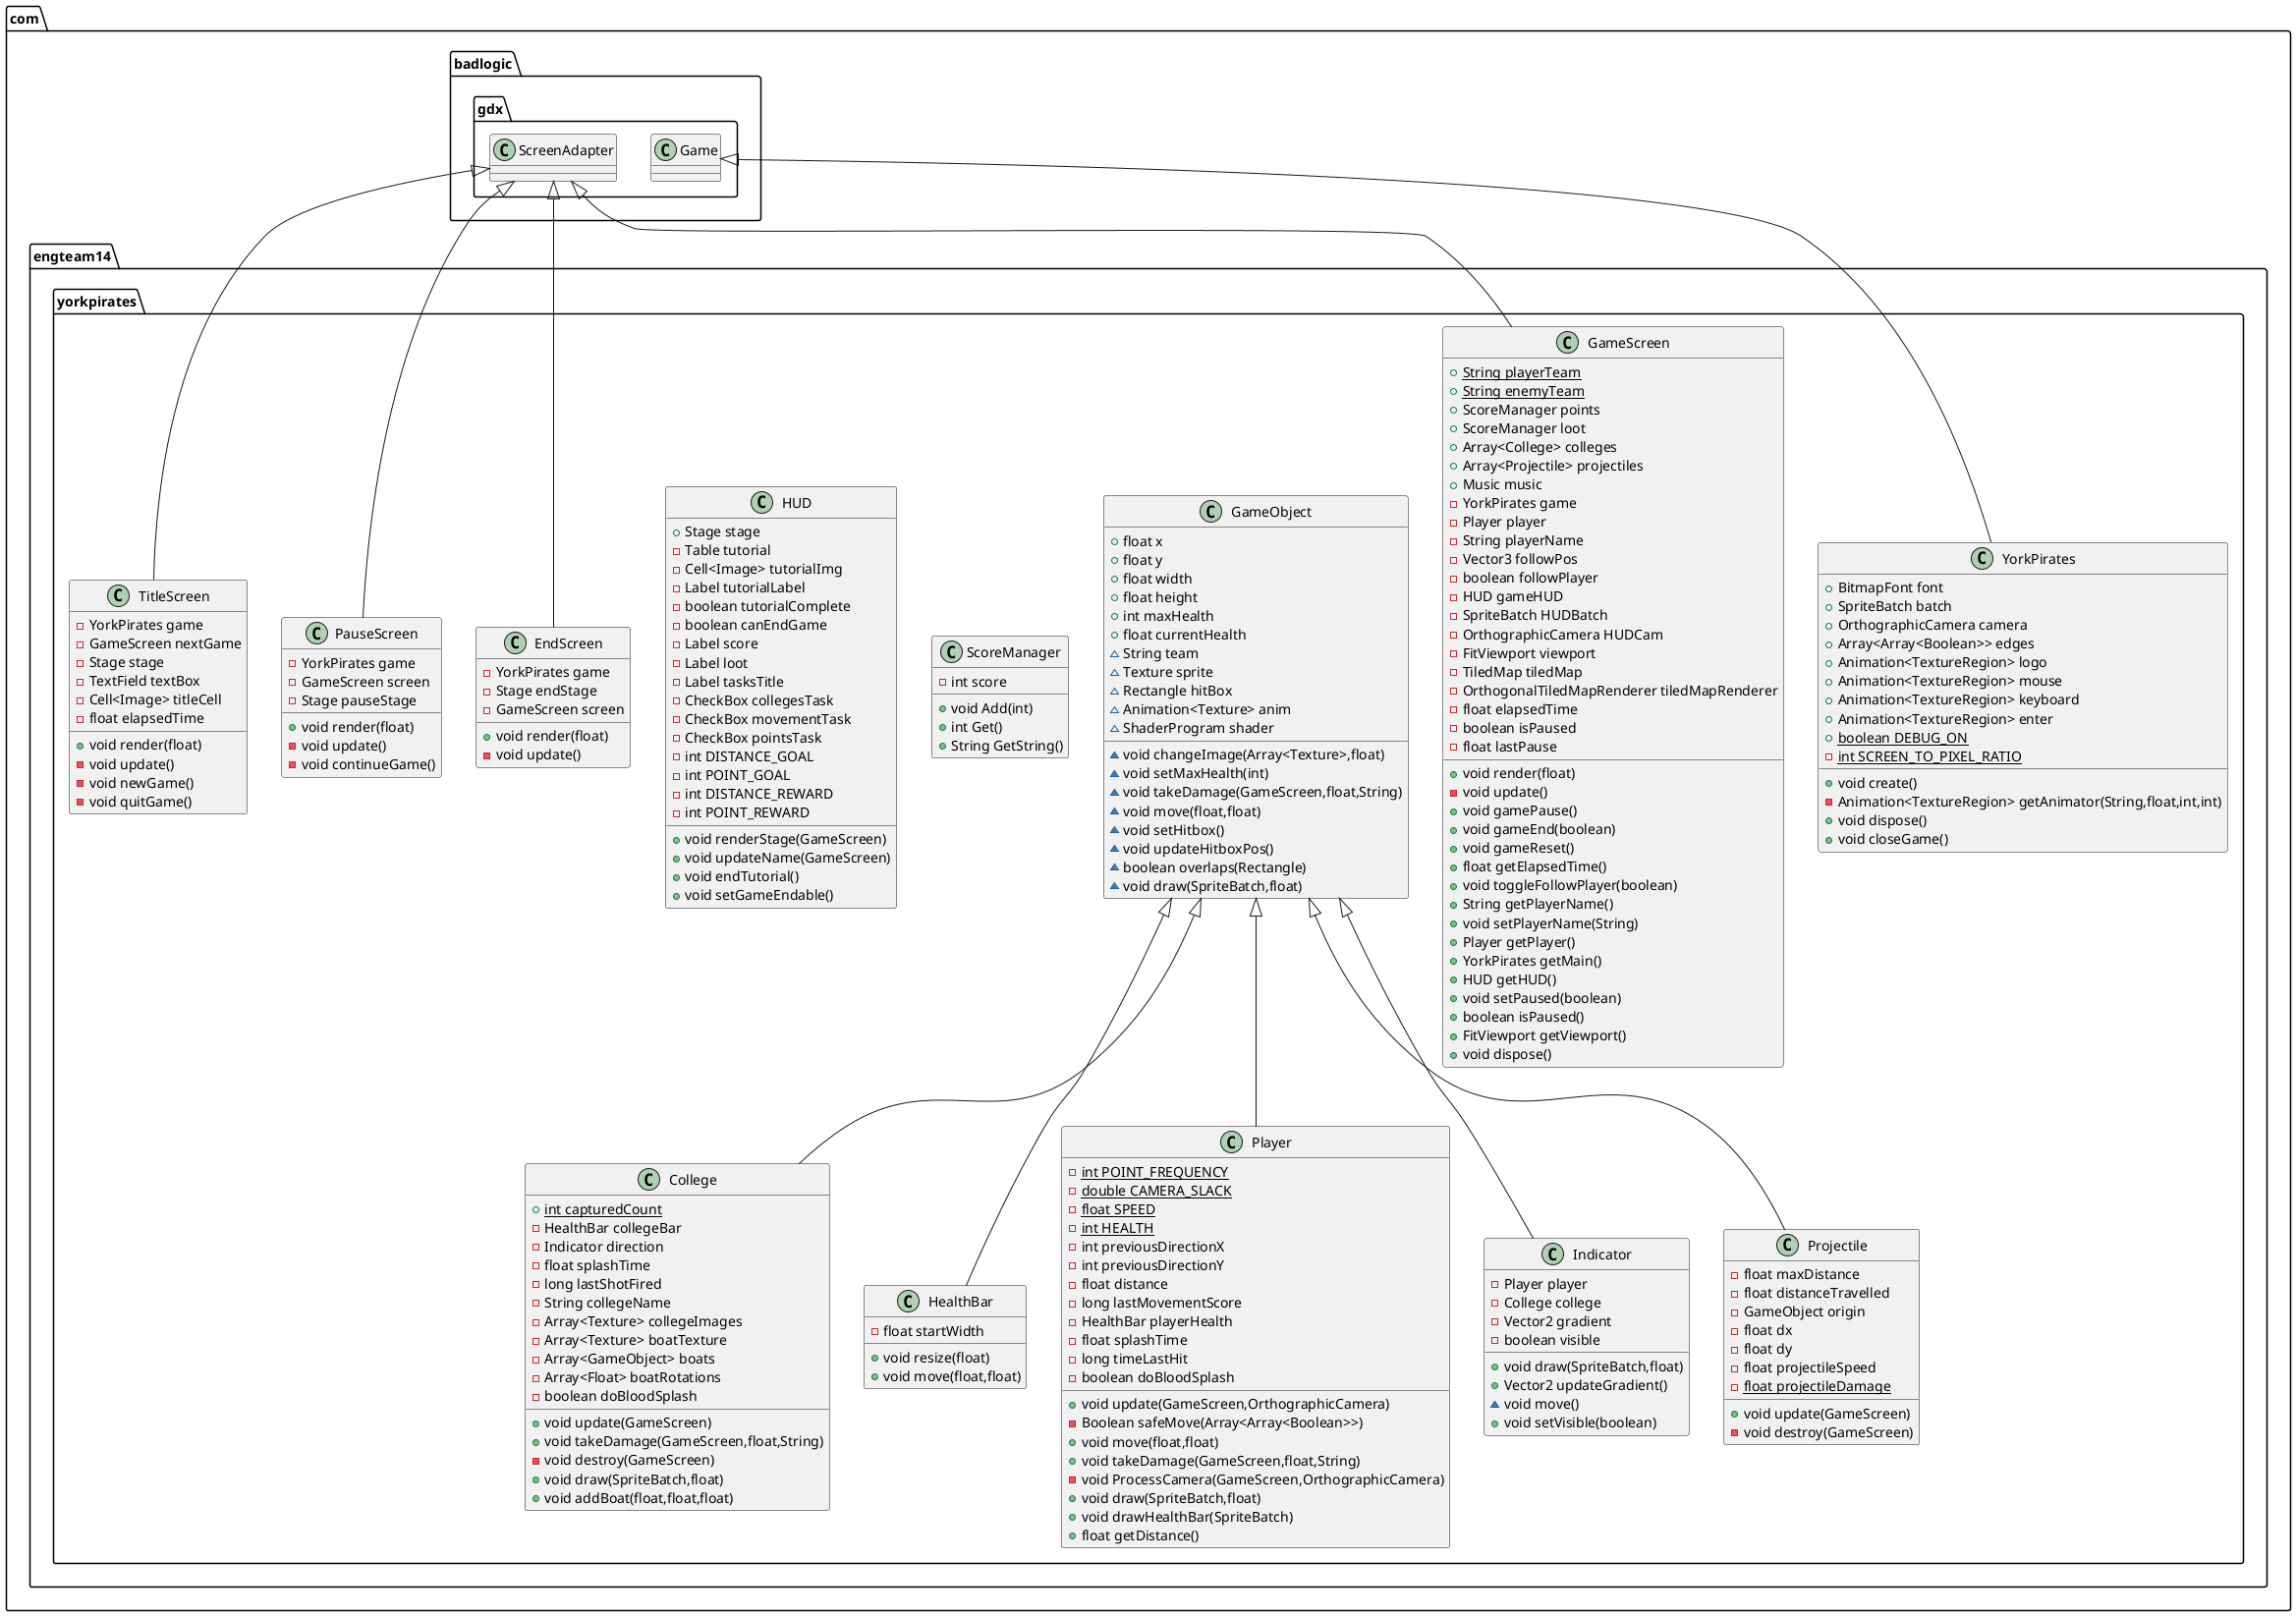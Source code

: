 @startuml
class com.engteam14.yorkpirates.GameScreen {
+ {static} String playerTeam
+ {static} String enemyTeam
+ ScoreManager points
+ ScoreManager loot
+ Array<College> colleges
+ Array<Projectile> projectiles
+ Music music
- YorkPirates game
- Player player
- String playerName
- Vector3 followPos
- boolean followPlayer
- HUD gameHUD
- SpriteBatch HUDBatch
- OrthographicCamera HUDCam
- FitViewport viewport
- TiledMap tiledMap
- OrthogonalTiledMapRenderer tiledMapRenderer
- float elapsedTime
- boolean isPaused
- float lastPause
+ void render(float)
- void update()
+ void gamePause()
+ void gameEnd(boolean)
+ void gameReset()
+ float getElapsedTime()
+ void toggleFollowPlayer(boolean)
+ String getPlayerName()
+ void setPlayerName(String)
+ Player getPlayer()
+ YorkPirates getMain()
+ HUD getHUD()
+ void setPaused(boolean)
+ boolean isPaused()
+ FitViewport getViewport()
+ void dispose()
}
class com.engteam14.yorkpirates.YorkPirates {
+ BitmapFont font
+ SpriteBatch batch
+ OrthographicCamera camera
+ Array<Array<Boolean>> edges
+ Animation<TextureRegion> logo
+ Animation<TextureRegion> mouse
+ Animation<TextureRegion> keyboard
+ Animation<TextureRegion> enter
+ {static} boolean DEBUG_ON
- {static} int SCREEN_TO_PIXEL_RATIO
+ void create()
- Animation<TextureRegion> getAnimator(String,float,int,int)
+ void dispose()
+ void closeGame()
}
class com.engteam14.yorkpirates.GameObject {
+ float x
+ float y
+ float width
+ float height
+ int maxHealth
+ float currentHealth
~ String team
~ Texture sprite
~ Rectangle hitBox
~ Animation<Texture> anim
~ ShaderProgram shader
~ void changeImage(Array<Texture>,float)
~ void setMaxHealth(int)
~ void takeDamage(GameScreen,float,String)
~ void move(float,float)
~ void setHitbox()
~ void updateHitboxPos()
~ boolean overlaps(Rectangle)
~ void draw(SpriteBatch,float)
}
class com.engteam14.yorkpirates.ScoreManager {
- int score
+ void Add(int)
+ int Get()
+ String GetString()
}
class com.engteam14.yorkpirates.HUD {
+ Stage stage
- Table tutorial
- Cell<Image> tutorialImg
- Label tutorialLabel
- boolean tutorialComplete
- boolean canEndGame
- Label score
- Label loot
- Label tasksTitle
- CheckBox collegesTask
- CheckBox movementTask
- CheckBox pointsTask
- int DISTANCE_GOAL
- int POINT_GOAL
- int DISTANCE_REWARD
- int POINT_REWARD
+ void renderStage(GameScreen)
+ void updateName(GameScreen)
+ void endTutorial()
+ void setGameEndable()
}
class com.engteam14.yorkpirates.College {
+ {static} int capturedCount
- HealthBar collegeBar
- Indicator direction
- float splashTime
- long lastShotFired
- String collegeName
- Array<Texture> collegeImages
- Array<Texture> boatTexture
- Array<GameObject> boats
- Array<Float> boatRotations
- boolean doBloodSplash
+ void update(GameScreen)
+ void takeDamage(GameScreen,float,String)
- void destroy(GameScreen)
+ void draw(SpriteBatch,float)
+ void addBoat(float,float,float)
}
class com.engteam14.yorkpirates.TitleScreen {
- YorkPirates game
- GameScreen nextGame
- Stage stage
- TextField textBox
- Cell<Image> titleCell
- float elapsedTime
+ void render(float)
- void update()
- void newGame()
- void quitGame()
}
class com.engteam14.yorkpirates.HealthBar {
- float startWidth
+ void resize(float)
+ void move(float,float)
}
class com.engteam14.yorkpirates.EndScreen {
- YorkPirates game
- Stage endStage
- GameScreen screen
+ void render(float)
- void update()
}
class com.engteam14.yorkpirates.Player {
- {static} int POINT_FREQUENCY
- {static} double CAMERA_SLACK
- {static} float SPEED
- {static} int HEALTH
- int previousDirectionX
- int previousDirectionY
- float distance
- long lastMovementScore
- HealthBar playerHealth
- float splashTime
- long timeLastHit
- boolean doBloodSplash
+ void update(GameScreen,OrthographicCamera)
- Boolean safeMove(Array<Array<Boolean>>)
+ void move(float,float)
+ void takeDamage(GameScreen,float,String)
- void ProcessCamera(GameScreen,OrthographicCamera)
+ void draw(SpriteBatch,float)
+ void drawHealthBar(SpriteBatch)
+ float getDistance()
}
class com.engteam14.yorkpirates.PauseScreen {
- YorkPirates game
- GameScreen screen
- Stage pauseStage
+ void render(float)
- void update()
- void continueGame()
}
class com.engteam14.yorkpirates.Indicator {
- Player player
- College college
- Vector2 gradient
- boolean visible
+ void draw(SpriteBatch,float)
+ Vector2 updateGradient()
~ void move()
+ void setVisible(boolean)
}
class com.engteam14.yorkpirates.Projectile {
- float maxDistance
- float distanceTravelled
- GameObject origin
- float dx
- float dy
- float projectileSpeed
- {static} float projectileDamage
+ void update(GameScreen)
- void destroy(GameScreen)
}


com.badlogic.gdx.ScreenAdapter <|-- com.engteam14.yorkpirates.GameScreen
com.badlogic.gdx.Game <|-- com.engteam14.yorkpirates.YorkPirates
com.engteam14.yorkpirates.GameObject <|-- com.engteam14.yorkpirates.College
com.badlogic.gdx.ScreenAdapter <|-- com.engteam14.yorkpirates.TitleScreen
com.engteam14.yorkpirates.GameObject <|-- com.engteam14.yorkpirates.HealthBar
com.badlogic.gdx.ScreenAdapter <|-- com.engteam14.yorkpirates.EndScreen
com.engteam14.yorkpirates.GameObject <|-- com.engteam14.yorkpirates.Player
com.badlogic.gdx.ScreenAdapter <|-- com.engteam14.yorkpirates.PauseScreen
com.engteam14.yorkpirates.GameObject <|-- com.engteam14.yorkpirates.Indicator
com.engteam14.yorkpirates.GameObject <|-- com.engteam14.yorkpirates.Projectile
@enduml